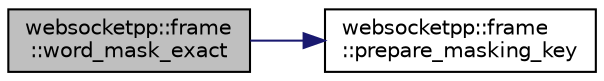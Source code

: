 digraph "websocketpp::frame::word_mask_exact"
{
  edge [fontname="Helvetica",fontsize="10",labelfontname="Helvetica",labelfontsize="10"];
  node [fontname="Helvetica",fontsize="10",shape=record];
  rankdir="LR";
  Node132 [label="websocketpp::frame\l::word_mask_exact",height=0.2,width=0.4,color="black", fillcolor="grey75", style="filled", fontcolor="black"];
  Node132 -> Node133 [color="midnightblue",fontsize="10",style="solid",fontname="Helvetica"];
  Node133 [label="websocketpp::frame\l::prepare_masking_key",height=0.2,width=0.4,color="black", fillcolor="white", style="filled",URL="$namespacewebsocketpp_1_1frame.html#af80eee705eb39fb533cf4ab3d7a6d3bb",tooltip="Extract a masking key into a value the size of a machine word. "];
}
